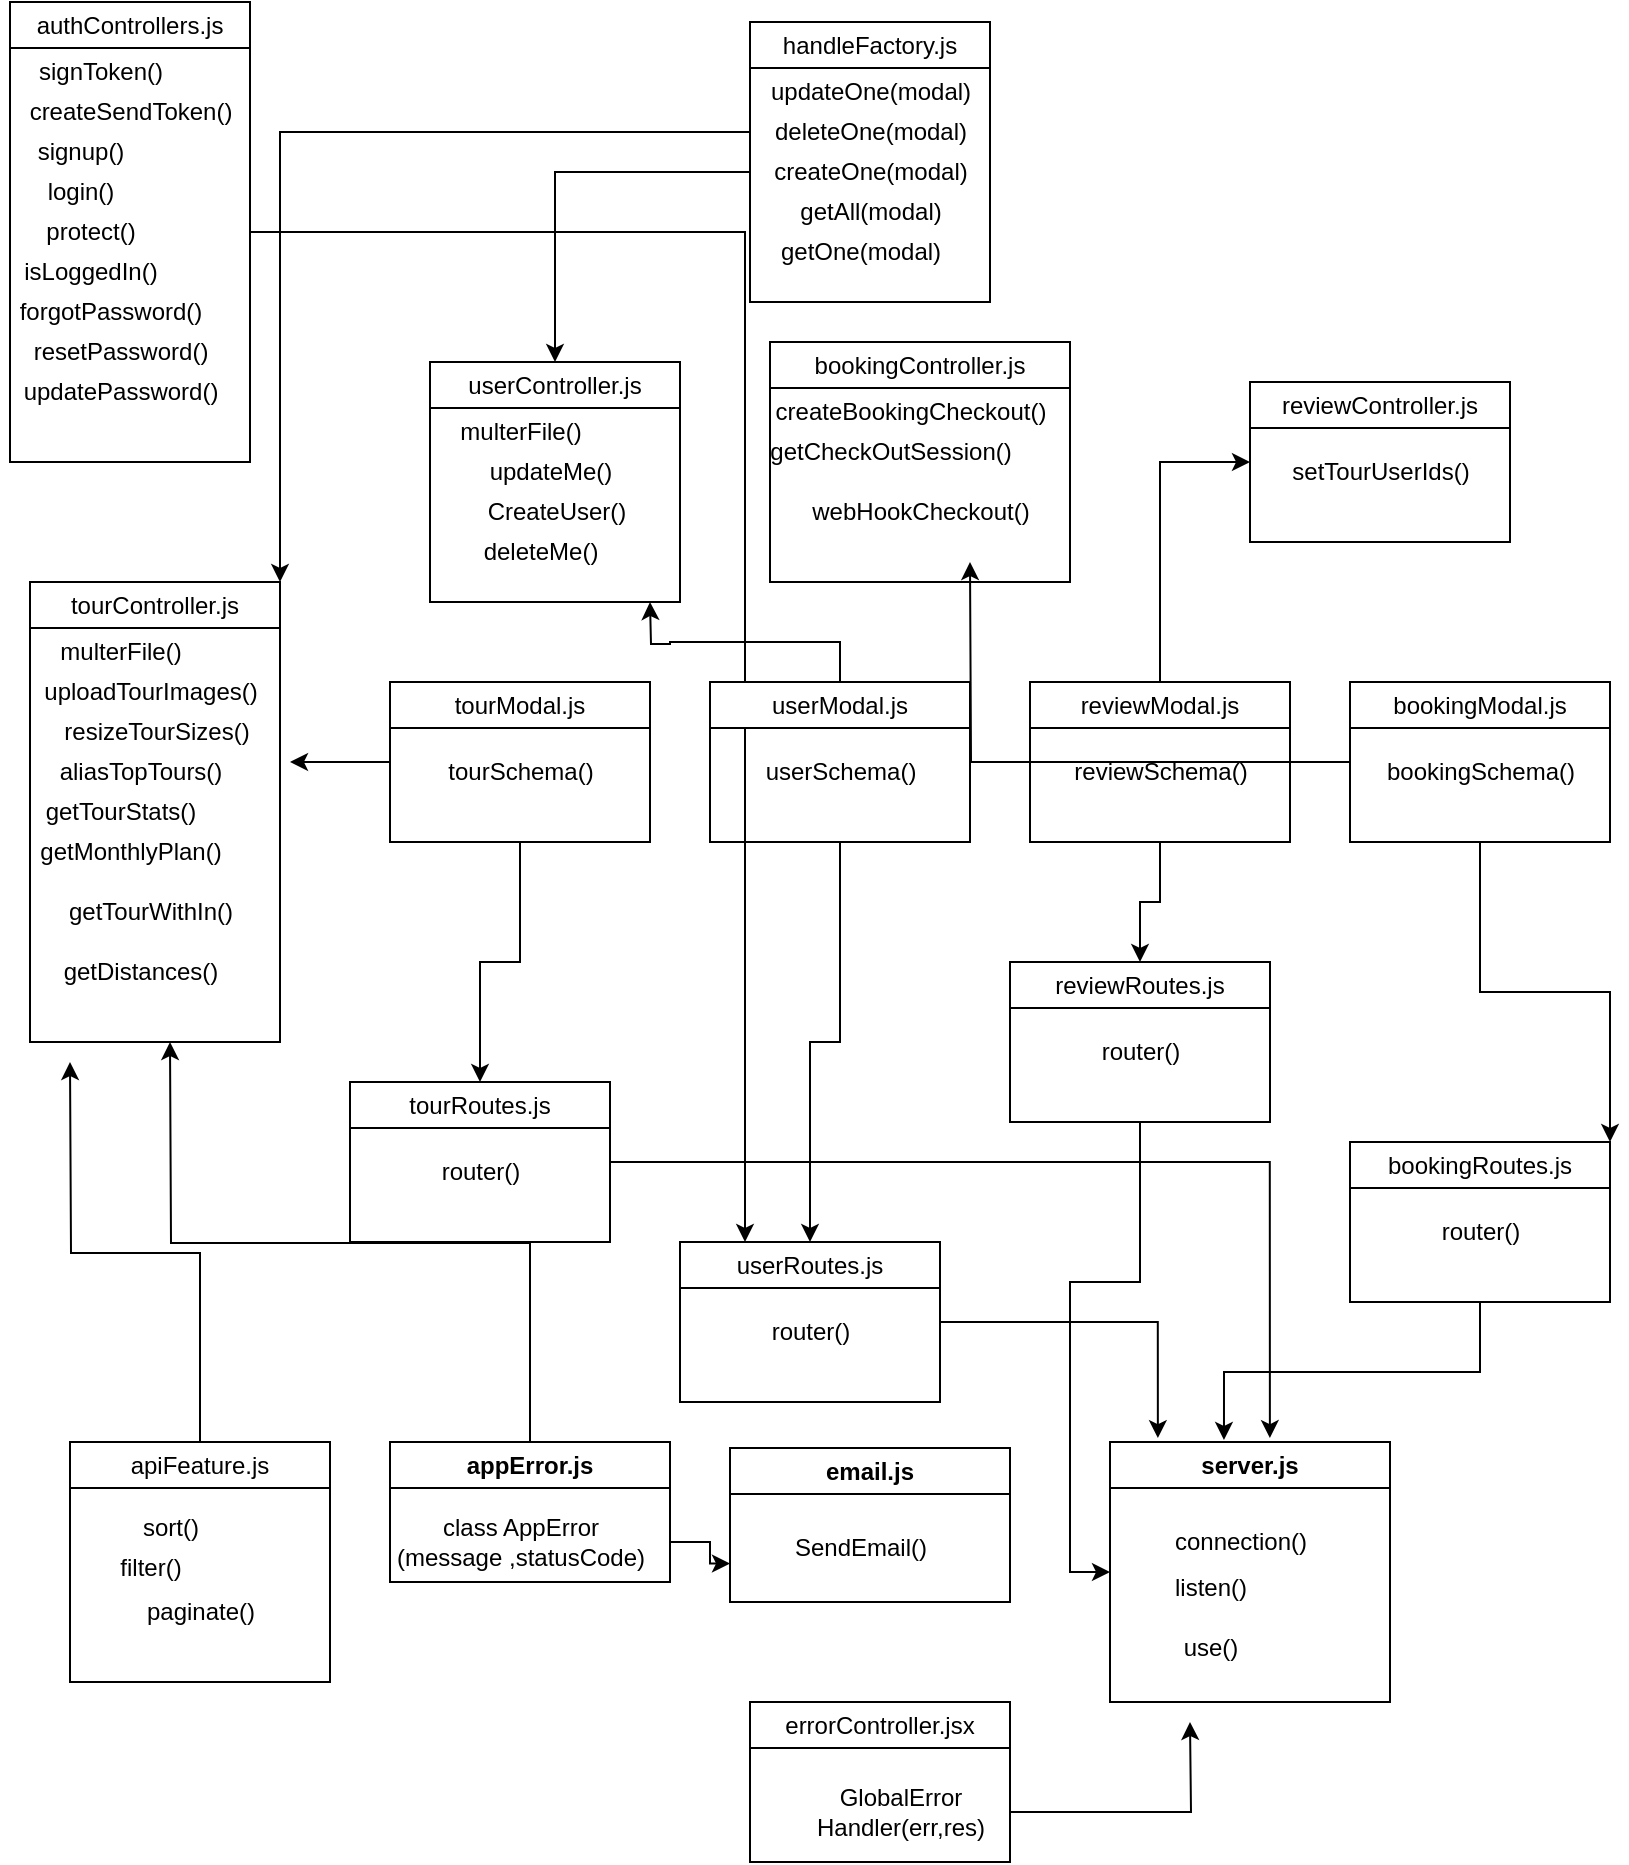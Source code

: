<mxfile version="24.2.8" type="device">
  <diagram name="Page-1" id="0lbxYeG6qeLhuj6c0Yf_">
    <mxGraphModel dx="880" dy="504" grid="1" gridSize="10" guides="1" tooltips="1" connect="1" arrows="1" fold="1" page="1" pageScale="1" pageWidth="850" pageHeight="1100" math="0" shadow="0">
      <root>
        <mxCell id="0" />
        <mxCell id="1" parent="0" />
        <mxCell id="-ogSnWxAyyb8cwJE6GZp-149" style="edgeStyle=orthogonalEdgeStyle;rounded=0;orthogonalLoop=1;jettySize=auto;html=1;entryX=0.25;entryY=0;entryDx=0;entryDy=0;" parent="1" source="-ogSnWxAyyb8cwJE6GZp-5" target="-ogSnWxAyyb8cwJE6GZp-96" edge="1">
          <mxGeometry relative="1" as="geometry" />
        </mxCell>
        <mxCell id="-ogSnWxAyyb8cwJE6GZp-5" value="&lt;span style=&quot;font-weight: 400; text-wrap: nowrap;&quot;&gt;authControllers.js&lt;/span&gt;" style="swimlane;whiteSpace=wrap;html=1;" parent="1" vertex="1">
          <mxGeometry x="20" y="20" width="120" height="230" as="geometry" />
        </mxCell>
        <mxCell id="-ogSnWxAyyb8cwJE6GZp-6" value="signToken()" style="text;html=1;align=center;verticalAlign=middle;resizable=0;points=[];autosize=1;strokeColor=none;fillColor=none;" parent="-ogSnWxAyyb8cwJE6GZp-5" vertex="1">
          <mxGeometry y="20" width="90" height="30" as="geometry" />
        </mxCell>
        <mxCell id="-ogSnWxAyyb8cwJE6GZp-9" value="createSendToken()" style="text;html=1;align=center;verticalAlign=middle;resizable=0;points=[];autosize=1;strokeColor=none;fillColor=none;" parent="-ogSnWxAyyb8cwJE6GZp-5" vertex="1">
          <mxGeometry y="40" width="120" height="30" as="geometry" />
        </mxCell>
        <mxCell id="-ogSnWxAyyb8cwJE6GZp-10" value="signup()" style="text;html=1;align=center;verticalAlign=middle;resizable=0;points=[];autosize=1;strokeColor=none;fillColor=none;" parent="-ogSnWxAyyb8cwJE6GZp-5" vertex="1">
          <mxGeometry y="60" width="70" height="30" as="geometry" />
        </mxCell>
        <mxCell id="-ogSnWxAyyb8cwJE6GZp-11" value="login()" style="text;html=1;align=center;verticalAlign=middle;resizable=0;points=[];autosize=1;strokeColor=none;fillColor=none;" parent="-ogSnWxAyyb8cwJE6GZp-5" vertex="1">
          <mxGeometry x="5" y="80" width="60" height="30" as="geometry" />
        </mxCell>
        <mxCell id="-ogSnWxAyyb8cwJE6GZp-12" value="protect()" style="text;html=1;align=center;verticalAlign=middle;resizable=0;points=[];autosize=1;strokeColor=none;fillColor=none;" parent="-ogSnWxAyyb8cwJE6GZp-5" vertex="1">
          <mxGeometry x="5" y="100" width="70" height="30" as="geometry" />
        </mxCell>
        <mxCell id="-ogSnWxAyyb8cwJE6GZp-15" value="isLoggedIn()" style="text;html=1;align=center;verticalAlign=middle;resizable=0;points=[];autosize=1;strokeColor=none;fillColor=none;" parent="-ogSnWxAyyb8cwJE6GZp-5" vertex="1">
          <mxGeometry x="-5" y="120" width="90" height="30" as="geometry" />
        </mxCell>
        <mxCell id="-ogSnWxAyyb8cwJE6GZp-18" value="forgotPassword()" style="text;html=1;align=center;verticalAlign=middle;resizable=0;points=[];autosize=1;strokeColor=none;fillColor=none;" parent="-ogSnWxAyyb8cwJE6GZp-5" vertex="1">
          <mxGeometry x="-5" y="140" width="110" height="30" as="geometry" />
        </mxCell>
        <mxCell id="-ogSnWxAyyb8cwJE6GZp-19" value="resetPassword()" style="text;html=1;align=center;verticalAlign=middle;resizable=0;points=[];autosize=1;strokeColor=none;fillColor=none;" parent="-ogSnWxAyyb8cwJE6GZp-5" vertex="1">
          <mxGeometry y="160" width="110" height="30" as="geometry" />
        </mxCell>
        <mxCell id="-ogSnWxAyyb8cwJE6GZp-20" value="updatePassword()" style="text;html=1;align=center;verticalAlign=middle;resizable=0;points=[];autosize=1;strokeColor=none;fillColor=none;" parent="-ogSnWxAyyb8cwJE6GZp-5" vertex="1">
          <mxGeometry x="-5" y="180" width="120" height="30" as="geometry" />
        </mxCell>
        <mxCell id="-ogSnWxAyyb8cwJE6GZp-21" value="&lt;span style=&quot;font-weight: 400; text-wrap: nowrap;&quot;&gt;bookingController.js&lt;/span&gt;" style="swimlane;whiteSpace=wrap;html=1;" parent="1" vertex="1">
          <mxGeometry x="400" y="190" width="150" height="120" as="geometry" />
        </mxCell>
        <mxCell id="-ogSnWxAyyb8cwJE6GZp-22" value="createBookingCheckout()" style="text;html=1;align=center;verticalAlign=middle;resizable=0;points=[];autosize=1;strokeColor=none;fillColor=none;" parent="-ogSnWxAyyb8cwJE6GZp-21" vertex="1">
          <mxGeometry x="-10" y="20" width="160" height="30" as="geometry" />
        </mxCell>
        <mxCell id="-ogSnWxAyyb8cwJE6GZp-23" value="getCheckOutSession()" style="text;html=1;align=center;verticalAlign=middle;resizable=0;points=[];autosize=1;strokeColor=none;fillColor=none;" parent="-ogSnWxAyyb8cwJE6GZp-21" vertex="1">
          <mxGeometry x="-10" y="40" width="140" height="30" as="geometry" />
        </mxCell>
        <mxCell id="-ogSnWxAyyb8cwJE6GZp-25" value="webHookCheckout()" style="text;html=1;align=center;verticalAlign=middle;resizable=0;points=[];autosize=1;strokeColor=none;fillColor=none;" parent="-ogSnWxAyyb8cwJE6GZp-21" vertex="1">
          <mxGeometry x="10" y="70" width="130" height="30" as="geometry" />
        </mxCell>
        <mxCell id="-ogSnWxAyyb8cwJE6GZp-31" value="&lt;span style=&quot;font-weight: 400; text-wrap: nowrap;&quot;&gt;handleFactory.js&lt;/span&gt;" style="swimlane;whiteSpace=wrap;html=1;" parent="1" vertex="1">
          <mxGeometry x="390" y="30" width="120" height="140" as="geometry" />
        </mxCell>
        <mxCell id="-ogSnWxAyyb8cwJE6GZp-32" value="updateOne(modal)" style="text;html=1;align=center;verticalAlign=middle;resizable=0;points=[];autosize=1;strokeColor=none;fillColor=none;" parent="-ogSnWxAyyb8cwJE6GZp-31" vertex="1">
          <mxGeometry y="20" width="120" height="30" as="geometry" />
        </mxCell>
        <mxCell id="-ogSnWxAyyb8cwJE6GZp-33" value="deleteOne(modal)" style="text;html=1;align=center;verticalAlign=middle;resizable=0;points=[];autosize=1;strokeColor=none;fillColor=none;" parent="-ogSnWxAyyb8cwJE6GZp-31" vertex="1">
          <mxGeometry y="40" width="120" height="30" as="geometry" />
        </mxCell>
        <mxCell id="-ogSnWxAyyb8cwJE6GZp-34" value="createOne(modal)" style="text;html=1;align=center;verticalAlign=middle;resizable=0;points=[];autosize=1;strokeColor=none;fillColor=none;" parent="-ogSnWxAyyb8cwJE6GZp-31" vertex="1">
          <mxGeometry y="60" width="120" height="30" as="geometry" />
        </mxCell>
        <mxCell id="-ogSnWxAyyb8cwJE6GZp-35" value="getAll(modal)" style="text;html=1;align=center;verticalAlign=middle;resizable=0;points=[];autosize=1;strokeColor=none;fillColor=none;" parent="-ogSnWxAyyb8cwJE6GZp-31" vertex="1">
          <mxGeometry x="15" y="80" width="90" height="30" as="geometry" />
        </mxCell>
        <mxCell id="-ogSnWxAyyb8cwJE6GZp-36" value="getOne(modal)" style="text;html=1;align=center;verticalAlign=middle;resizable=0;points=[];autosize=1;strokeColor=none;fillColor=none;" parent="-ogSnWxAyyb8cwJE6GZp-31" vertex="1">
          <mxGeometry x="5" y="100" width="100" height="30" as="geometry" />
        </mxCell>
        <mxCell id="-ogSnWxAyyb8cwJE6GZp-41" value="&lt;span style=&quot;font-weight: 400; text-wrap: nowrap;&quot;&gt;errorController.jsx&lt;/span&gt;" style="swimlane;whiteSpace=wrap;html=1;" parent="1" vertex="1">
          <mxGeometry x="390" y="870" width="130" height="80" as="geometry" />
        </mxCell>
        <mxCell id="-ogSnWxAyyb8cwJE6GZp-152" style="edgeStyle=orthogonalEdgeStyle;rounded=0;orthogonalLoop=1;jettySize=auto;html=1;" parent="-ogSnWxAyyb8cwJE6GZp-41" source="-ogSnWxAyyb8cwJE6GZp-53" edge="1">
          <mxGeometry relative="1" as="geometry">
            <mxPoint x="220" y="10" as="targetPoint" />
          </mxGeometry>
        </mxCell>
        <mxCell id="-ogSnWxAyyb8cwJE6GZp-53" value="GlobalError&lt;div&gt;Handler(err,res)&lt;/div&gt;" style="text;html=1;align=center;verticalAlign=middle;resizable=0;points=[];autosize=1;strokeColor=none;fillColor=none;" parent="-ogSnWxAyyb8cwJE6GZp-41" vertex="1">
          <mxGeometry x="20" y="35" width="110" height="40" as="geometry" />
        </mxCell>
        <mxCell id="-ogSnWxAyyb8cwJE6GZp-57" value="&lt;span style=&quot;font-weight: 400; text-wrap: nowrap;&quot;&gt;reviewController.js&lt;/span&gt;" style="swimlane;whiteSpace=wrap;html=1;" parent="1" vertex="1">
          <mxGeometry x="640" y="210" width="130" height="80" as="geometry" />
        </mxCell>
        <mxCell id="-ogSnWxAyyb8cwJE6GZp-60" value="setTourUserIds()" style="text;html=1;align=center;verticalAlign=middle;resizable=0;points=[];autosize=1;strokeColor=none;fillColor=none;" parent="-ogSnWxAyyb8cwJE6GZp-57" vertex="1">
          <mxGeometry x="10" y="30" width="110" height="30" as="geometry" />
        </mxCell>
        <mxCell id="-ogSnWxAyyb8cwJE6GZp-61" value="&lt;span style=&quot;font-weight: 400; text-wrap: nowrap;&quot;&gt;tourController.js&lt;/span&gt;" style="swimlane;whiteSpace=wrap;html=1;" parent="1" vertex="1">
          <mxGeometry x="30" y="310" width="125" height="230" as="geometry" />
        </mxCell>
        <mxCell id="-ogSnWxAyyb8cwJE6GZp-62" value="multerFile()" style="text;html=1;align=center;verticalAlign=middle;resizable=0;points=[];autosize=1;strokeColor=none;fillColor=none;" parent="-ogSnWxAyyb8cwJE6GZp-61" vertex="1">
          <mxGeometry x="5" y="20" width="80" height="30" as="geometry" />
        </mxCell>
        <mxCell id="-ogSnWxAyyb8cwJE6GZp-63" value="uploadTourImages()" style="text;html=1;align=center;verticalAlign=middle;resizable=0;points=[];autosize=1;strokeColor=none;fillColor=none;" parent="-ogSnWxAyyb8cwJE6GZp-61" vertex="1">
          <mxGeometry x="-5" y="40" width="130" height="30" as="geometry" />
        </mxCell>
        <mxCell id="-ogSnWxAyyb8cwJE6GZp-64" value="resizeTourSizes()" style="text;html=1;align=center;verticalAlign=middle;resizable=0;points=[];autosize=1;strokeColor=none;fillColor=none;" parent="-ogSnWxAyyb8cwJE6GZp-61" vertex="1">
          <mxGeometry x="2.5" y="60" width="120" height="30" as="geometry" />
        </mxCell>
        <mxCell id="-ogSnWxAyyb8cwJE6GZp-65" value="aliasTopTours()" style="text;html=1;align=center;verticalAlign=middle;resizable=0;points=[];autosize=1;strokeColor=none;fillColor=none;" parent="-ogSnWxAyyb8cwJE6GZp-61" vertex="1">
          <mxGeometry x="5" y="80" width="100" height="30" as="geometry" />
        </mxCell>
        <mxCell id="-ogSnWxAyyb8cwJE6GZp-66" value="getTourStats()" style="text;html=1;align=center;verticalAlign=middle;resizable=0;points=[];autosize=1;strokeColor=none;fillColor=none;" parent="-ogSnWxAyyb8cwJE6GZp-61" vertex="1">
          <mxGeometry x="-5" y="100" width="100" height="30" as="geometry" />
        </mxCell>
        <mxCell id="-ogSnWxAyyb8cwJE6GZp-67" value="getMonthlyPlan()" style="text;html=1;align=center;verticalAlign=middle;resizable=0;points=[];autosize=1;strokeColor=none;fillColor=none;" parent="-ogSnWxAyyb8cwJE6GZp-61" vertex="1">
          <mxGeometry x="-5" y="120" width="110" height="30" as="geometry" />
        </mxCell>
        <mxCell id="-ogSnWxAyyb8cwJE6GZp-69" value="getTourWithIn()" style="text;html=1;align=center;verticalAlign=middle;resizable=0;points=[];autosize=1;strokeColor=none;fillColor=none;" parent="-ogSnWxAyyb8cwJE6GZp-61" vertex="1">
          <mxGeometry x="5" y="150" width="110" height="30" as="geometry" />
        </mxCell>
        <mxCell id="-ogSnWxAyyb8cwJE6GZp-70" value="getDistances()" style="text;html=1;align=center;verticalAlign=middle;resizable=0;points=[];autosize=1;strokeColor=none;fillColor=none;" parent="-ogSnWxAyyb8cwJE6GZp-61" vertex="1">
          <mxGeometry x="5" y="180" width="100" height="30" as="geometry" />
        </mxCell>
        <mxCell id="-ogSnWxAyyb8cwJE6GZp-76" value="&lt;span style=&quot;font-weight: 400; text-wrap: nowrap;&quot;&gt;userController.js&lt;/span&gt;" style="swimlane;whiteSpace=wrap;html=1;" parent="1" vertex="1">
          <mxGeometry x="230" y="200" width="125" height="120" as="geometry" />
        </mxCell>
        <mxCell id="-ogSnWxAyyb8cwJE6GZp-77" value="multerFile()" style="text;html=1;align=center;verticalAlign=middle;resizable=0;points=[];autosize=1;strokeColor=none;fillColor=none;" parent="-ogSnWxAyyb8cwJE6GZp-76" vertex="1">
          <mxGeometry x="5" y="20" width="80" height="30" as="geometry" />
        </mxCell>
        <mxCell id="-ogSnWxAyyb8cwJE6GZp-78" value="updateMe()" style="text;html=1;align=center;verticalAlign=middle;resizable=0;points=[];autosize=1;strokeColor=none;fillColor=none;" parent="-ogSnWxAyyb8cwJE6GZp-76" vertex="1">
          <mxGeometry x="20" y="40" width="80" height="30" as="geometry" />
        </mxCell>
        <mxCell id="-ogSnWxAyyb8cwJE6GZp-79" value="CreateUser()" style="text;html=1;align=center;verticalAlign=middle;resizable=0;points=[];autosize=1;strokeColor=none;fillColor=none;" parent="-ogSnWxAyyb8cwJE6GZp-76" vertex="1">
          <mxGeometry x="17.5" y="60" width="90" height="30" as="geometry" />
        </mxCell>
        <mxCell id="-ogSnWxAyyb8cwJE6GZp-80" value="deleteMe()" style="text;html=1;align=center;verticalAlign=middle;resizable=0;points=[];autosize=1;strokeColor=none;fillColor=none;" parent="-ogSnWxAyyb8cwJE6GZp-76" vertex="1">
          <mxGeometry x="15" y="80" width="80" height="30" as="geometry" />
        </mxCell>
        <mxCell id="-ogSnWxAyyb8cwJE6GZp-142" style="edgeStyle=orthogonalEdgeStyle;rounded=0;orthogonalLoop=1;jettySize=auto;html=1;" parent="1" source="-ogSnWxAyyb8cwJE6GZp-86" target="-ogSnWxAyyb8cwJE6GZp-94" edge="1">
          <mxGeometry relative="1" as="geometry" />
        </mxCell>
        <mxCell id="-ogSnWxAyyb8cwJE6GZp-144" style="edgeStyle=orthogonalEdgeStyle;rounded=0;orthogonalLoop=1;jettySize=auto;html=1;" parent="1" source="-ogSnWxAyyb8cwJE6GZp-86" edge="1">
          <mxGeometry relative="1" as="geometry">
            <mxPoint x="160" y="400" as="targetPoint" />
          </mxGeometry>
        </mxCell>
        <mxCell id="-ogSnWxAyyb8cwJE6GZp-86" value="&lt;span style=&quot;font-weight: 400; text-wrap: nowrap;&quot;&gt;tourModal.js&lt;/span&gt;" style="swimlane;whiteSpace=wrap;html=1;" parent="1" vertex="1">
          <mxGeometry x="210" y="360" width="130" height="80" as="geometry" />
        </mxCell>
        <mxCell id="-ogSnWxAyyb8cwJE6GZp-87" value="tourSchema()" style="text;html=1;align=center;verticalAlign=middle;resizable=0;points=[];autosize=1;strokeColor=none;fillColor=none;" parent="-ogSnWxAyyb8cwJE6GZp-86" vertex="1">
          <mxGeometry x="15" y="30" width="100" height="30" as="geometry" />
        </mxCell>
        <mxCell id="-ogSnWxAyyb8cwJE6GZp-137" style="edgeStyle=orthogonalEdgeStyle;rounded=0;orthogonalLoop=1;jettySize=auto;html=1;" parent="1" source="-ogSnWxAyyb8cwJE6GZp-88" target="-ogSnWxAyyb8cwJE6GZp-96" edge="1">
          <mxGeometry relative="1" as="geometry" />
        </mxCell>
        <mxCell id="-ogSnWxAyyb8cwJE6GZp-145" style="edgeStyle=orthogonalEdgeStyle;rounded=0;orthogonalLoop=1;jettySize=auto;html=1;exitX=0.5;exitY=0;exitDx=0;exitDy=0;" parent="1" source="-ogSnWxAyyb8cwJE6GZp-88" edge="1">
          <mxGeometry relative="1" as="geometry">
            <mxPoint x="340" y="320" as="targetPoint" />
          </mxGeometry>
        </mxCell>
        <mxCell id="-ogSnWxAyyb8cwJE6GZp-88" value="&lt;span style=&quot;font-weight: 400; text-wrap: nowrap;&quot;&gt;userModal.js&lt;/span&gt;" style="swimlane;whiteSpace=wrap;html=1;" parent="1" vertex="1">
          <mxGeometry x="370" y="360" width="130" height="80" as="geometry" />
        </mxCell>
        <mxCell id="-ogSnWxAyyb8cwJE6GZp-89" value="userSchema()" style="text;html=1;align=center;verticalAlign=middle;resizable=0;points=[];autosize=1;strokeColor=none;fillColor=none;" parent="-ogSnWxAyyb8cwJE6GZp-88" vertex="1">
          <mxGeometry x="15" y="30" width="100" height="30" as="geometry" />
        </mxCell>
        <mxCell id="-ogSnWxAyyb8cwJE6GZp-136" style="edgeStyle=orthogonalEdgeStyle;rounded=0;orthogonalLoop=1;jettySize=auto;html=1;entryX=0.5;entryY=0;entryDx=0;entryDy=0;" parent="1" source="-ogSnWxAyyb8cwJE6GZp-90" target="-ogSnWxAyyb8cwJE6GZp-98" edge="1">
          <mxGeometry relative="1" as="geometry" />
        </mxCell>
        <mxCell id="-ogSnWxAyyb8cwJE6GZp-146" style="edgeStyle=orthogonalEdgeStyle;rounded=0;orthogonalLoop=1;jettySize=auto;html=1;entryX=0;entryY=0.5;entryDx=0;entryDy=0;" parent="1" source="-ogSnWxAyyb8cwJE6GZp-90" target="-ogSnWxAyyb8cwJE6GZp-57" edge="1">
          <mxGeometry relative="1" as="geometry" />
        </mxCell>
        <mxCell id="-ogSnWxAyyb8cwJE6GZp-90" value="&lt;span style=&quot;font-weight: 400; text-wrap: nowrap;&quot;&gt;reviewModal.js&lt;/span&gt;" style="swimlane;whiteSpace=wrap;html=1;" parent="1" vertex="1">
          <mxGeometry x="530" y="360" width="130" height="80" as="geometry" />
        </mxCell>
        <mxCell id="-ogSnWxAyyb8cwJE6GZp-91" value="reviewSchema()" style="text;html=1;align=center;verticalAlign=middle;resizable=0;points=[];autosize=1;strokeColor=none;fillColor=none;" parent="-ogSnWxAyyb8cwJE6GZp-90" vertex="1">
          <mxGeometry x="10" y="30" width="110" height="30" as="geometry" />
        </mxCell>
        <mxCell id="-ogSnWxAyyb8cwJE6GZp-131" style="edgeStyle=orthogonalEdgeStyle;rounded=0;orthogonalLoop=1;jettySize=auto;html=1;entryX=1;entryY=0;entryDx=0;entryDy=0;" parent="1" source="-ogSnWxAyyb8cwJE6GZp-92" target="-ogSnWxAyyb8cwJE6GZp-100" edge="1">
          <mxGeometry relative="1" as="geometry" />
        </mxCell>
        <mxCell id="-ogSnWxAyyb8cwJE6GZp-148" style="edgeStyle=orthogonalEdgeStyle;rounded=0;orthogonalLoop=1;jettySize=auto;html=1;" parent="1" source="-ogSnWxAyyb8cwJE6GZp-92" edge="1">
          <mxGeometry relative="1" as="geometry">
            <mxPoint x="500" y="300" as="targetPoint" />
          </mxGeometry>
        </mxCell>
        <mxCell id="-ogSnWxAyyb8cwJE6GZp-92" value="&lt;span style=&quot;font-weight: 400; text-wrap: nowrap;&quot;&gt;bookingModal.js&lt;/span&gt;" style="swimlane;whiteSpace=wrap;html=1;" parent="1" vertex="1">
          <mxGeometry x="690" y="360" width="130" height="80" as="geometry" />
        </mxCell>
        <mxCell id="-ogSnWxAyyb8cwJE6GZp-93" value="bookingSchema()" style="text;html=1;align=center;verticalAlign=middle;resizable=0;points=[];autosize=1;strokeColor=none;fillColor=none;" parent="-ogSnWxAyyb8cwJE6GZp-92" vertex="1">
          <mxGeometry x="5" y="30" width="120" height="30" as="geometry" />
        </mxCell>
        <mxCell id="-ogSnWxAyyb8cwJE6GZp-94" value="&lt;span style=&quot;font-weight: 400; text-wrap: nowrap;&quot;&gt;tourRoutes.js&lt;/span&gt;" style="swimlane;whiteSpace=wrap;html=1;" parent="1" vertex="1">
          <mxGeometry x="190" y="560" width="130" height="80" as="geometry" />
        </mxCell>
        <mxCell id="-ogSnWxAyyb8cwJE6GZp-95" value="router()" style="text;html=1;align=center;verticalAlign=middle;resizable=0;points=[];autosize=1;strokeColor=none;fillColor=none;" parent="-ogSnWxAyyb8cwJE6GZp-94" vertex="1">
          <mxGeometry x="35" y="30" width="60" height="30" as="geometry" />
        </mxCell>
        <mxCell id="-ogSnWxAyyb8cwJE6GZp-96" value="&lt;span style=&quot;font-weight: 400; text-wrap: nowrap;&quot;&gt;userRoutes.js&lt;/span&gt;" style="swimlane;whiteSpace=wrap;html=1;" parent="1" vertex="1">
          <mxGeometry x="355" y="640" width="130" height="80" as="geometry" />
        </mxCell>
        <mxCell id="-ogSnWxAyyb8cwJE6GZp-97" value="router()" style="text;html=1;align=center;verticalAlign=middle;resizable=0;points=[];autosize=1;strokeColor=none;fillColor=none;" parent="-ogSnWxAyyb8cwJE6GZp-96" vertex="1">
          <mxGeometry x="35" y="30" width="60" height="30" as="geometry" />
        </mxCell>
        <mxCell id="-ogSnWxAyyb8cwJE6GZp-124" style="edgeStyle=orthogonalEdgeStyle;rounded=0;orthogonalLoop=1;jettySize=auto;html=1;entryX=0;entryY=0.5;entryDx=0;entryDy=0;" parent="1" source="-ogSnWxAyyb8cwJE6GZp-98" target="-ogSnWxAyyb8cwJE6GZp-118" edge="1">
          <mxGeometry relative="1" as="geometry" />
        </mxCell>
        <mxCell id="-ogSnWxAyyb8cwJE6GZp-98" value="&lt;span style=&quot;font-weight: 400; text-wrap: nowrap;&quot;&gt;reviewRoutes.js&lt;/span&gt;" style="swimlane;whiteSpace=wrap;html=1;" parent="1" vertex="1">
          <mxGeometry x="520" y="500" width="130" height="80" as="geometry" />
        </mxCell>
        <mxCell id="-ogSnWxAyyb8cwJE6GZp-99" value="router()" style="text;html=1;align=center;verticalAlign=middle;resizable=0;points=[];autosize=1;strokeColor=none;fillColor=none;" parent="-ogSnWxAyyb8cwJE6GZp-98" vertex="1">
          <mxGeometry x="35" y="30" width="60" height="30" as="geometry" />
        </mxCell>
        <mxCell id="-ogSnWxAyyb8cwJE6GZp-100" value="&lt;span style=&quot;font-weight: 400; text-wrap: nowrap;&quot;&gt;bookingRoutes.js&lt;/span&gt;" style="swimlane;whiteSpace=wrap;html=1;" parent="1" vertex="1">
          <mxGeometry x="690" y="590" width="130" height="80" as="geometry" />
        </mxCell>
        <mxCell id="-ogSnWxAyyb8cwJE6GZp-101" value="router()" style="text;html=1;align=center;verticalAlign=middle;resizable=0;points=[];autosize=1;strokeColor=none;fillColor=none;" parent="-ogSnWxAyyb8cwJE6GZp-100" vertex="1">
          <mxGeometry x="35" y="30" width="60" height="30" as="geometry" />
        </mxCell>
        <mxCell id="-ogSnWxAyyb8cwJE6GZp-143" style="edgeStyle=orthogonalEdgeStyle;rounded=0;orthogonalLoop=1;jettySize=auto;html=1;" parent="1" source="-ogSnWxAyyb8cwJE6GZp-103" edge="1">
          <mxGeometry relative="1" as="geometry">
            <mxPoint x="50" y="550" as="targetPoint" />
          </mxGeometry>
        </mxCell>
        <mxCell id="-ogSnWxAyyb8cwJE6GZp-103" value="&lt;span style=&quot;font-weight: 400; text-wrap: nowrap;&quot;&gt;apiFeature.js&lt;/span&gt;" style="swimlane;whiteSpace=wrap;html=1;" parent="1" vertex="1">
          <mxGeometry x="50" y="740" width="130" height="120" as="geometry" />
        </mxCell>
        <mxCell id="-ogSnWxAyyb8cwJE6GZp-106" value="sort()" style="text;html=1;align=center;verticalAlign=middle;resizable=0;points=[];autosize=1;strokeColor=none;fillColor=none;" parent="1" vertex="1">
          <mxGeometry x="75" y="768" width="50" height="30" as="geometry" />
        </mxCell>
        <mxCell id="-ogSnWxAyyb8cwJE6GZp-109" value="filter()" style="text;html=1;align=center;verticalAlign=middle;resizable=0;points=[];autosize=1;strokeColor=none;fillColor=none;" parent="1" vertex="1">
          <mxGeometry x="65" y="788" width="50" height="30" as="geometry" />
        </mxCell>
        <mxCell id="-ogSnWxAyyb8cwJE6GZp-110" value="paginate()" style="text;html=1;align=center;verticalAlign=middle;resizable=0;points=[];autosize=1;strokeColor=none;fillColor=none;" parent="1" vertex="1">
          <mxGeometry x="75" y="810" width="80" height="30" as="geometry" />
        </mxCell>
        <mxCell id="-ogSnWxAyyb8cwJE6GZp-141" style="edgeStyle=orthogonalEdgeStyle;rounded=0;orthogonalLoop=1;jettySize=auto;html=1;exitX=0.5;exitY=0;exitDx=0;exitDy=0;" parent="1" source="-ogSnWxAyyb8cwJE6GZp-111" edge="1">
          <mxGeometry relative="1" as="geometry">
            <mxPoint x="100" y="540" as="targetPoint" />
          </mxGeometry>
        </mxCell>
        <mxCell id="-ogSnWxAyyb8cwJE6GZp-111" value="appError.js" style="swimlane;whiteSpace=wrap;html=1;" parent="1" vertex="1">
          <mxGeometry x="210" y="740" width="140" height="70" as="geometry" />
        </mxCell>
        <mxCell id="-ogSnWxAyyb8cwJE6GZp-115" value="class AppError&lt;div&gt;(message ,statusCode)&lt;/div&gt;" style="text;html=1;align=center;verticalAlign=middle;resizable=0;points=[];autosize=1;strokeColor=none;fillColor=none;" parent="-ogSnWxAyyb8cwJE6GZp-111" vertex="1">
          <mxGeometry x="-10" y="30" width="150" height="40" as="geometry" />
        </mxCell>
        <mxCell id="-ogSnWxAyyb8cwJE6GZp-116" value="email.js" style="swimlane;whiteSpace=wrap;html=1;" parent="1" vertex="1">
          <mxGeometry x="380" y="743" width="140" height="77" as="geometry" />
        </mxCell>
        <mxCell id="-ogSnWxAyyb8cwJE6GZp-117" value="SendEmail()" style="text;html=1;align=center;verticalAlign=middle;resizable=0;points=[];autosize=1;strokeColor=none;fillColor=none;" parent="-ogSnWxAyyb8cwJE6GZp-116" vertex="1">
          <mxGeometry x="20" y="35" width="90" height="30" as="geometry" />
        </mxCell>
        <mxCell id="-ogSnWxAyyb8cwJE6GZp-118" value="server.js" style="swimlane;whiteSpace=wrap;html=1;" parent="1" vertex="1">
          <mxGeometry x="570" y="740" width="140" height="130" as="geometry" />
        </mxCell>
        <mxCell id="-ogSnWxAyyb8cwJE6GZp-119" value="connection()" style="text;html=1;align=center;verticalAlign=middle;resizable=0;points=[];autosize=1;strokeColor=none;fillColor=none;" parent="-ogSnWxAyyb8cwJE6GZp-118" vertex="1">
          <mxGeometry x="20" y="35" width="90" height="30" as="geometry" />
        </mxCell>
        <mxCell id="-ogSnWxAyyb8cwJE6GZp-120" value="listen()" style="text;html=1;align=center;verticalAlign=middle;resizable=0;points=[];autosize=1;strokeColor=none;fillColor=none;" parent="1" vertex="1">
          <mxGeometry x="590" y="798" width="60" height="30" as="geometry" />
        </mxCell>
        <mxCell id="-ogSnWxAyyb8cwJE6GZp-121" value="use()" style="text;html=1;align=center;verticalAlign=middle;resizable=0;points=[];autosize=1;strokeColor=none;fillColor=none;" parent="1" vertex="1">
          <mxGeometry x="595" y="828" width="50" height="30" as="geometry" />
        </mxCell>
        <mxCell id="-ogSnWxAyyb8cwJE6GZp-129" style="edgeStyle=orthogonalEdgeStyle;rounded=0;orthogonalLoop=1;jettySize=auto;html=1;entryX=0.571;entryY=-0.015;entryDx=0;entryDy=0;entryPerimeter=0;" parent="1" source="-ogSnWxAyyb8cwJE6GZp-94" target="-ogSnWxAyyb8cwJE6GZp-118" edge="1">
          <mxGeometry relative="1" as="geometry" />
        </mxCell>
        <mxCell id="-ogSnWxAyyb8cwJE6GZp-130" style="edgeStyle=orthogonalEdgeStyle;rounded=0;orthogonalLoop=1;jettySize=auto;html=1;entryX=0.407;entryY=-0.008;entryDx=0;entryDy=0;entryPerimeter=0;" parent="1" source="-ogSnWxAyyb8cwJE6GZp-100" target="-ogSnWxAyyb8cwJE6GZp-118" edge="1">
          <mxGeometry relative="1" as="geometry" />
        </mxCell>
        <mxCell id="-ogSnWxAyyb8cwJE6GZp-133" style="edgeStyle=orthogonalEdgeStyle;rounded=0;orthogonalLoop=1;jettySize=auto;html=1;exitX=1;exitY=0.5;exitDx=0;exitDy=0;entryX=0.171;entryY=-0.015;entryDx=0;entryDy=0;entryPerimeter=0;" parent="1" source="-ogSnWxAyyb8cwJE6GZp-96" target="-ogSnWxAyyb8cwJE6GZp-118" edge="1">
          <mxGeometry relative="1" as="geometry" />
        </mxCell>
        <mxCell id="-ogSnWxAyyb8cwJE6GZp-139" style="edgeStyle=orthogonalEdgeStyle;rounded=0;orthogonalLoop=1;jettySize=auto;html=1;entryX=0;entryY=0.75;entryDx=0;entryDy=0;" parent="1" source="-ogSnWxAyyb8cwJE6GZp-115" target="-ogSnWxAyyb8cwJE6GZp-116" edge="1">
          <mxGeometry relative="1" as="geometry" />
        </mxCell>
        <mxCell id="-ogSnWxAyyb8cwJE6GZp-150" style="edgeStyle=orthogonalEdgeStyle;rounded=0;orthogonalLoop=1;jettySize=auto;html=1;entryX=1;entryY=0;entryDx=0;entryDy=0;" parent="1" source="-ogSnWxAyyb8cwJE6GZp-33" target="-ogSnWxAyyb8cwJE6GZp-61" edge="1">
          <mxGeometry relative="1" as="geometry" />
        </mxCell>
        <mxCell id="-ogSnWxAyyb8cwJE6GZp-151" style="edgeStyle=orthogonalEdgeStyle;rounded=0;orthogonalLoop=1;jettySize=auto;html=1;entryX=0.5;entryY=0;entryDx=0;entryDy=0;" parent="1" source="-ogSnWxAyyb8cwJE6GZp-34" target="-ogSnWxAyyb8cwJE6GZp-76" edge="1">
          <mxGeometry relative="1" as="geometry" />
        </mxCell>
      </root>
    </mxGraphModel>
  </diagram>
</mxfile>

